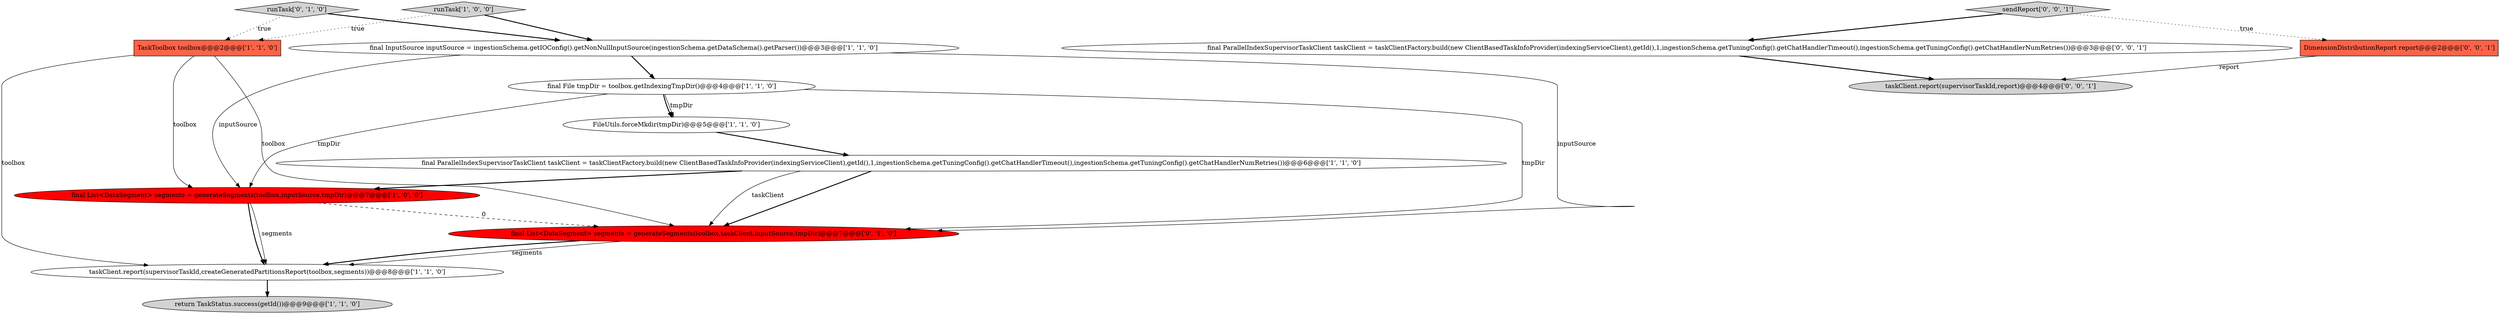 digraph {
1 [style = filled, label = "TaskToolbox toolbox@@@2@@@['1', '1', '0']", fillcolor = tomato, shape = box image = "AAA0AAABBB1BBB"];
9 [style = filled, label = "runTask['0', '1', '0']", fillcolor = lightgray, shape = diamond image = "AAA0AAABBB2BBB"];
12 [style = filled, label = "final ParallelIndexSupervisorTaskClient taskClient = taskClientFactory.build(new ClientBasedTaskInfoProvider(indexingServiceClient),getId(),1,ingestionSchema.getTuningConfig().getChatHandlerTimeout(),ingestionSchema.getTuningConfig().getChatHandlerNumRetries())@@@3@@@['0', '0', '1']", fillcolor = white, shape = ellipse image = "AAA0AAABBB3BBB"];
2 [style = filled, label = "final File tmpDir = toolbox.getIndexingTmpDir()@@@4@@@['1', '1', '0']", fillcolor = white, shape = ellipse image = "AAA0AAABBB1BBB"];
13 [style = filled, label = "taskClient.report(supervisorTaskId,report)@@@4@@@['0', '0', '1']", fillcolor = lightgray, shape = ellipse image = "AAA0AAABBB3BBB"];
10 [style = filled, label = "final List<DataSegment> segments = generateSegments(toolbox,taskClient,inputSource,tmpDir)@@@7@@@['0', '1', '0']", fillcolor = red, shape = ellipse image = "AAA1AAABBB2BBB"];
6 [style = filled, label = "return TaskStatus.success(getId())@@@9@@@['1', '1', '0']", fillcolor = lightgray, shape = ellipse image = "AAA0AAABBB1BBB"];
7 [style = filled, label = "taskClient.report(supervisorTaskId,createGeneratedPartitionsReport(toolbox,segments))@@@8@@@['1', '1', '0']", fillcolor = white, shape = ellipse image = "AAA0AAABBB1BBB"];
14 [style = filled, label = "sendReport['0', '0', '1']", fillcolor = lightgray, shape = diamond image = "AAA0AAABBB3BBB"];
0 [style = filled, label = "final List<DataSegment> segments = generateSegments(toolbox,inputSource,tmpDir)@@@7@@@['1', '0', '0']", fillcolor = red, shape = ellipse image = "AAA1AAABBB1BBB"];
4 [style = filled, label = "runTask['1', '0', '0']", fillcolor = lightgray, shape = diamond image = "AAA0AAABBB1BBB"];
11 [style = filled, label = "DimensionDistributionReport report@@@2@@@['0', '0', '1']", fillcolor = tomato, shape = box image = "AAA0AAABBB3BBB"];
5 [style = filled, label = "final InputSource inputSource = ingestionSchema.getIOConfig().getNonNullInputSource(ingestionSchema.getDataSchema().getParser())@@@3@@@['1', '1', '0']", fillcolor = white, shape = ellipse image = "AAA0AAABBB1BBB"];
8 [style = filled, label = "final ParallelIndexSupervisorTaskClient taskClient = taskClientFactory.build(new ClientBasedTaskInfoProvider(indexingServiceClient),getId(),1,ingestionSchema.getTuningConfig().getChatHandlerTimeout(),ingestionSchema.getTuningConfig().getChatHandlerNumRetries())@@@6@@@['1', '1', '0']", fillcolor = white, shape = ellipse image = "AAA0AAABBB1BBB"];
3 [style = filled, label = "FileUtils.forceMkdir(tmpDir)@@@5@@@['1', '1', '0']", fillcolor = white, shape = ellipse image = "AAA0AAABBB1BBB"];
8->10 [style = bold, label=""];
2->3 [style = solid, label="tmpDir"];
10->7 [style = solid, label="segments"];
11->13 [style = solid, label="report"];
4->1 [style = dotted, label="true"];
1->7 [style = solid, label="toolbox"];
2->3 [style = bold, label=""];
2->0 [style = solid, label="tmpDir"];
10->7 [style = bold, label=""];
0->10 [style = dashed, label="0"];
0->7 [style = solid, label="segments"];
0->7 [style = bold, label=""];
8->0 [style = bold, label=""];
5->10 [style = solid, label="inputSource"];
12->13 [style = bold, label=""];
5->2 [style = bold, label=""];
1->10 [style = solid, label="toolbox"];
5->0 [style = solid, label="inputSource"];
8->10 [style = solid, label="taskClient"];
3->8 [style = bold, label=""];
14->12 [style = bold, label=""];
7->6 [style = bold, label=""];
9->1 [style = dotted, label="true"];
9->5 [style = bold, label=""];
14->11 [style = dotted, label="true"];
2->10 [style = solid, label="tmpDir"];
4->5 [style = bold, label=""];
1->0 [style = solid, label="toolbox"];
}
